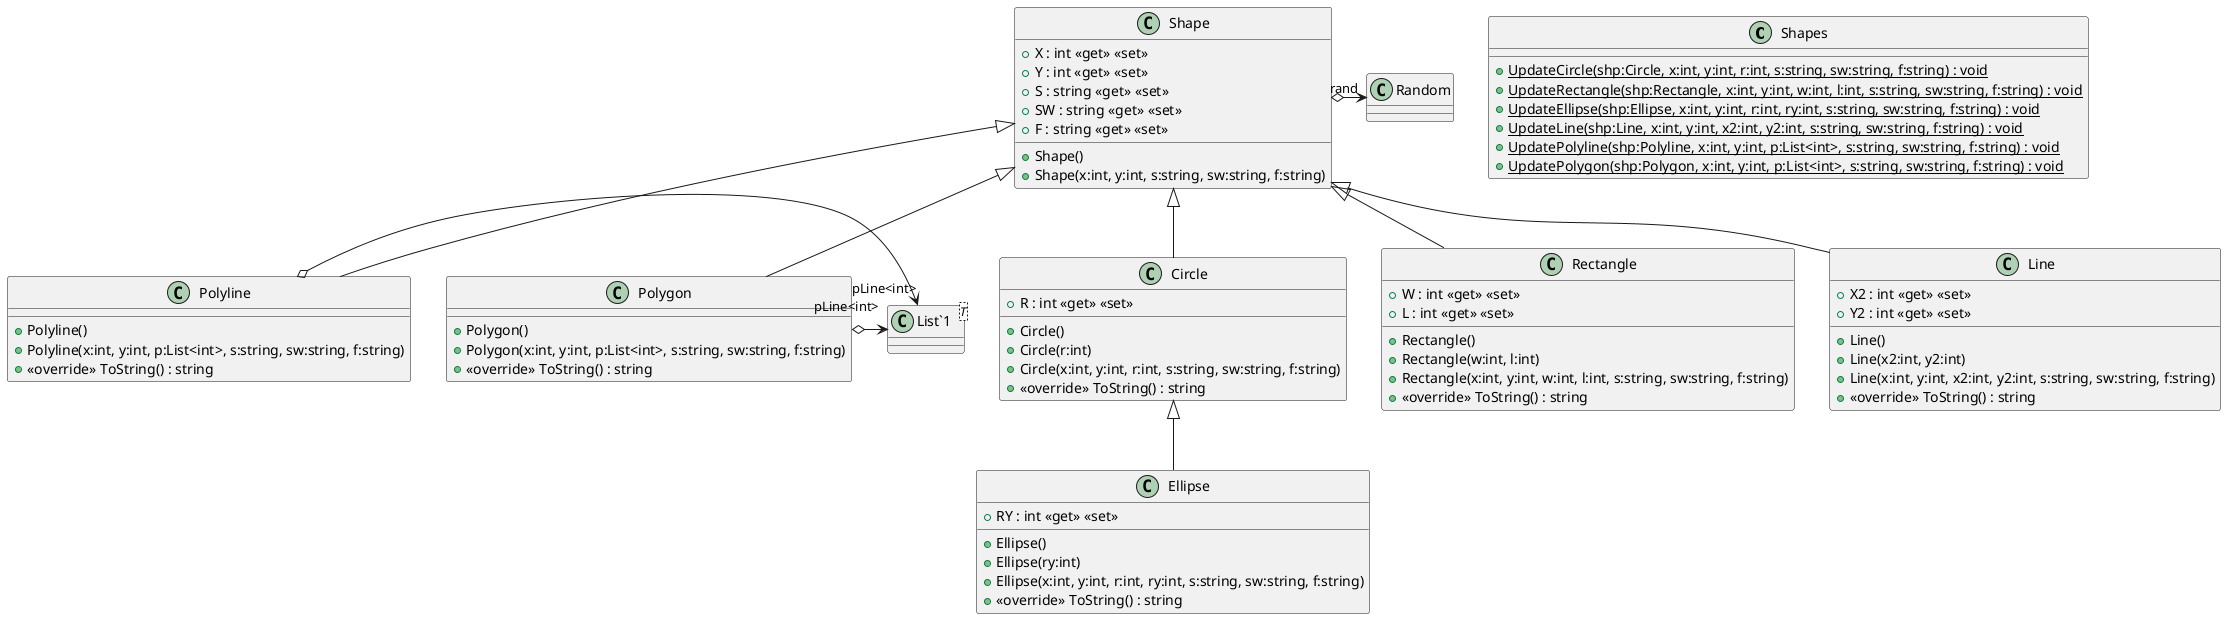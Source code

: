 @startuml
class Shapes {
    + {static} UpdateCircle(shp:Circle, x:int, y:int, r:int, s:string, sw:string, f:string) : void
    + {static} UpdateRectangle(shp:Rectangle, x:int, y:int, w:int, l:int, s:string, sw:string, f:string) : void
    + {static} UpdateEllipse(shp:Ellipse, x:int, y:int, r:int, ry:int, s:string, sw:string, f:string) : void
    + {static} UpdateLine(shp:Line, x:int, y:int, x2:int, y2:int, s:string, sw:string, f:string) : void
    + {static} UpdatePolyline(shp:Polyline, x:int, y:int, p:List<int>, s:string, sw:string, f:string) : void
    + {static} UpdatePolygon(shp:Polygon, x:int, y:int, p:List<int>, s:string, sw:string, f:string) : void
}
class Shape {
    + X : int <<get>> <<set>>
    + Y : int <<get>> <<set>>
    + S : string <<get>> <<set>>
    + SW : string <<get>> <<set>>
    + F : string <<get>> <<set>>
    + Shape()
    + Shape(x:int, y:int, s:string, sw:string, f:string)
}
class Circle {
    + R : int <<get>> <<set>>
    + Circle()
    + Circle(r:int)
    + Circle(x:int, y:int, r:int, s:string, sw:string, f:string)
    + <<override>> ToString() : string
}
class Rectangle {
    + W : int <<get>> <<set>>
    + L : int <<get>> <<set>>
    + Rectangle()
    + Rectangle(w:int, l:int)
    + Rectangle(x:int, y:int, w:int, l:int, s:string, sw:string, f:string)
    + <<override>> ToString() : string
}
class Ellipse {
    + RY : int <<get>> <<set>>
    + Ellipse()
    + Ellipse(ry:int)
    + Ellipse(x:int, y:int, r:int, ry:int, s:string, sw:string, f:string)
    + <<override>> ToString() : string
}
class Line {
    + X2 : int <<get>> <<set>>
    + Y2 : int <<get>> <<set>>
    + Line()
    + Line(x2:int, y2:int)
    + Line(x:int, y:int, x2:int, y2:int, s:string, sw:string, f:string)
    + <<override>> ToString() : string
}
class Polyline {
    + Polyline()
    + Polyline(x:int, y:int, p:List<int>, s:string, sw:string, f:string)
    + <<override>> ToString() : string
}
class Polygon {
    + Polygon()
    + Polygon(x:int, y:int, p:List<int>, s:string, sw:string, f:string)
    + <<override>> ToString() : string
}
class "List`1"<T> {
}
Shape o-> "rand" Random
Shape <|-- Circle
Shape <|-- Rectangle
Circle <|-- Ellipse
Shape <|-- Line
Shape <|-- Polyline
Polyline o-> "pLine<int>" "List`1"
Shape <|-- Polygon
Polygon o-> "pLine<int>" "List`1"
@enduml
